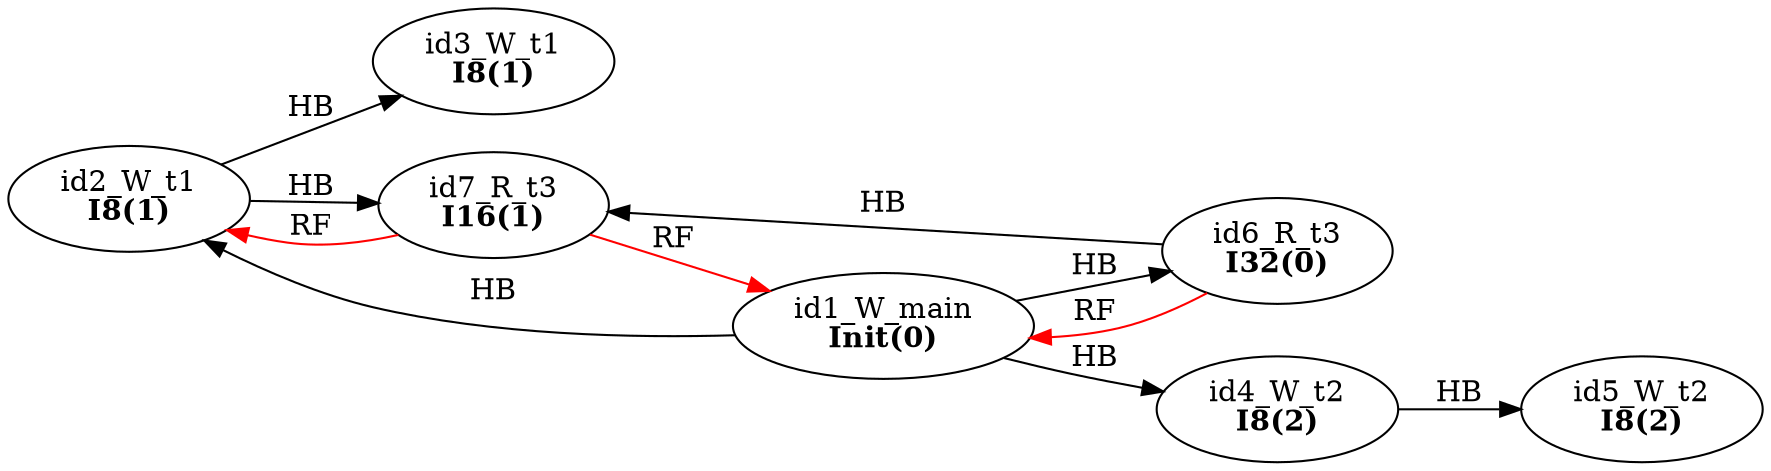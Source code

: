 digraph memory_model {
rankdir=LR;
splines=true; esep=0.5;
id2_W_t1 -> id3_W_t1 [label = "HB", color="black"];
id4_W_t2 -> id5_W_t2 [label = "HB", color="black"];
id6_R_t3 -> id7_R_t3 [label = "HB", color="black"];
id1_W_main -> id2_W_t1 [label = "HB", color="black"];
id1_W_main -> id4_W_t2 [label = "HB", color="black"];
id1_W_main -> id6_R_t3 [label = "HB", color="black"];
id2_W_t1 -> id7_R_t3 [label = "HB", color="black"];
id6_R_t3 -> id1_W_main [label = "RF", color="red"];
id7_R_t3 -> id1_W_main [label = "RF", color="red"];
id7_R_t3 -> id2_W_t1 [label = "RF", color="red"];
id1_W_main [label=<id1_W_main<br/><B>Init(0)</B>>, pos="5.0,4!"]
id2_W_t1 [label=<id2_W_t1<br/><B>I8(1)</B>>, pos="0,2!"]
id3_W_t1 [label=<id3_W_t1<br/><B>I8(1)</B>>, pos="0,0!"]
id4_W_t2 [label=<id4_W_t2<br/><B>I8(2)</B>>, pos="5,2!"]
id5_W_t2 [label=<id5_W_t2<br/><B>I8(2)</B>>, pos="5,0!"]
id6_R_t3 [label=<id6_R_t3<br/><B>I32(0)</B>>, pos="10,2!"]
id7_R_t3 [label=<id7_R_t3<br/><B>I16(1)</B>>, pos="10,0!"]
}